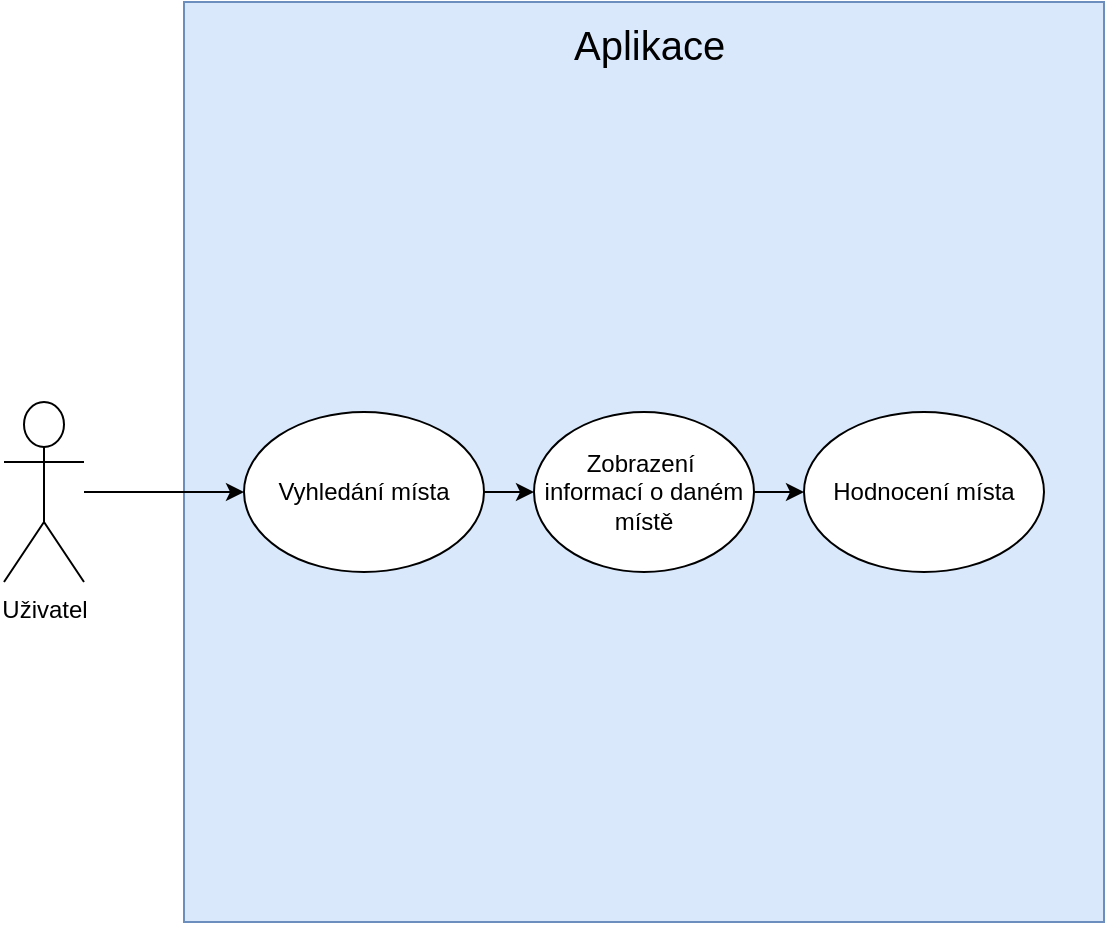 <mxfile version="22.0.8" type="device">
  <diagram name="Stránka-1" id="L56kc1HdjSDhpMDNvoSz">
    <mxGraphModel dx="1039" dy="514" grid="1" gridSize="10" guides="1" tooltips="1" connect="1" arrows="1" fold="1" page="1" pageScale="1" pageWidth="827" pageHeight="1169" math="0" shadow="0">
      <root>
        <mxCell id="0" />
        <mxCell id="1" parent="0" />
        <mxCell id="HowNt9hmYWqbkiUO1b6Q-1" value="" style="whiteSpace=wrap;html=1;aspect=fixed;fillColor=#dae8fc;strokeColor=#6c8ebf;" vertex="1" parent="1">
          <mxGeometry x="150" y="60" width="460" height="460" as="geometry" />
        </mxCell>
        <mxCell id="HowNt9hmYWqbkiUO1b6Q-24" style="edgeStyle=orthogonalEdgeStyle;rounded=0;orthogonalLoop=1;jettySize=auto;html=1;entryX=0;entryY=0.5;entryDx=0;entryDy=0;" edge="1" parent="1" source="66Nz3rUqBCZdAJz7FyBs-1" target="HowNt9hmYWqbkiUO1b6Q-2">
          <mxGeometry relative="1" as="geometry" />
        </mxCell>
        <mxCell id="66Nz3rUqBCZdAJz7FyBs-1" value="Uživatel" style="shape=umlActor;verticalLabelPosition=bottom;verticalAlign=top;html=1;outlineConnect=0;" parent="1" vertex="1">
          <mxGeometry x="60" y="260" width="40" height="90" as="geometry" />
        </mxCell>
        <mxCell id="66Nz3rUqBCZdAJz7FyBs-8" value="&lt;div&gt;Zobrazení&amp;nbsp; informací o daném místě&lt;/div&gt;" style="ellipse;whiteSpace=wrap;html=1;" parent="1" vertex="1">
          <mxGeometry x="325" y="265" width="110" height="80" as="geometry" />
        </mxCell>
        <mxCell id="HowNt9hmYWqbkiUO1b6Q-2" value="Vyhledání místa" style="ellipse;whiteSpace=wrap;html=1;" vertex="1" parent="1">
          <mxGeometry x="180" y="265" width="120" height="80" as="geometry" />
        </mxCell>
        <mxCell id="HowNt9hmYWqbkiUO1b6Q-5" value="&lt;font style=&quot;font-size: 20px;&quot;&gt;Aplikace&lt;/font&gt;" style="text;html=1;strokeColor=none;fillColor=none;spacing=5;spacingTop=-20;whiteSpace=wrap;overflow=hidden;rounded=0;" vertex="1" parent="1">
          <mxGeometry x="340" y="80" width="100" height="20" as="geometry" />
        </mxCell>
        <mxCell id="HowNt9hmYWqbkiUO1b6Q-6" value="" style="endArrow=classic;html=1;rounded=0;entryX=0;entryY=0.5;entryDx=0;entryDy=0;exitX=1;exitY=0.5;exitDx=0;exitDy=0;" edge="1" parent="1" source="HowNt9hmYWqbkiUO1b6Q-2" target="66Nz3rUqBCZdAJz7FyBs-8">
          <mxGeometry width="50" height="50" relative="1" as="geometry">
            <mxPoint x="420" y="250" as="sourcePoint" />
            <mxPoint x="450" y="270" as="targetPoint" />
          </mxGeometry>
        </mxCell>
        <mxCell id="HowNt9hmYWqbkiUO1b6Q-7" value="" style="endArrow=classic;html=1;rounded=0;entryX=0;entryY=0.5;entryDx=0;entryDy=0;exitX=1;exitY=0.5;exitDx=0;exitDy=0;" edge="1" parent="1" source="66Nz3rUqBCZdAJz7FyBs-8" target="HowNt9hmYWqbkiUO1b6Q-15">
          <mxGeometry width="50" height="50" relative="1" as="geometry">
            <mxPoint x="400" y="360" as="sourcePoint" />
            <mxPoint x="590" y="295" as="targetPoint" />
          </mxGeometry>
        </mxCell>
        <mxCell id="HowNt9hmYWqbkiUO1b6Q-15" value="Hodnocení místa" style="ellipse;whiteSpace=wrap;html=1;" vertex="1" parent="1">
          <mxGeometry x="460" y="265" width="120" height="80" as="geometry" />
        </mxCell>
        <mxCell id="HowNt9hmYWqbkiUO1b6Q-21" style="edgeStyle=orthogonalEdgeStyle;rounded=0;orthogonalLoop=1;jettySize=auto;html=1;exitX=0.5;exitY=1;exitDx=0;exitDy=0;" edge="1" parent="1" source="HowNt9hmYWqbkiUO1b6Q-15" target="HowNt9hmYWqbkiUO1b6Q-15">
          <mxGeometry relative="1" as="geometry" />
        </mxCell>
        <mxCell id="HowNt9hmYWqbkiUO1b6Q-32" style="edgeStyle=orthogonalEdgeStyle;rounded=0;orthogonalLoop=1;jettySize=auto;html=1;exitX=0.5;exitY=1;exitDx=0;exitDy=0;" edge="1" parent="1" source="HowNt9hmYWqbkiUO1b6Q-1" target="HowNt9hmYWqbkiUO1b6Q-1">
          <mxGeometry relative="1" as="geometry" />
        </mxCell>
      </root>
    </mxGraphModel>
  </diagram>
</mxfile>
